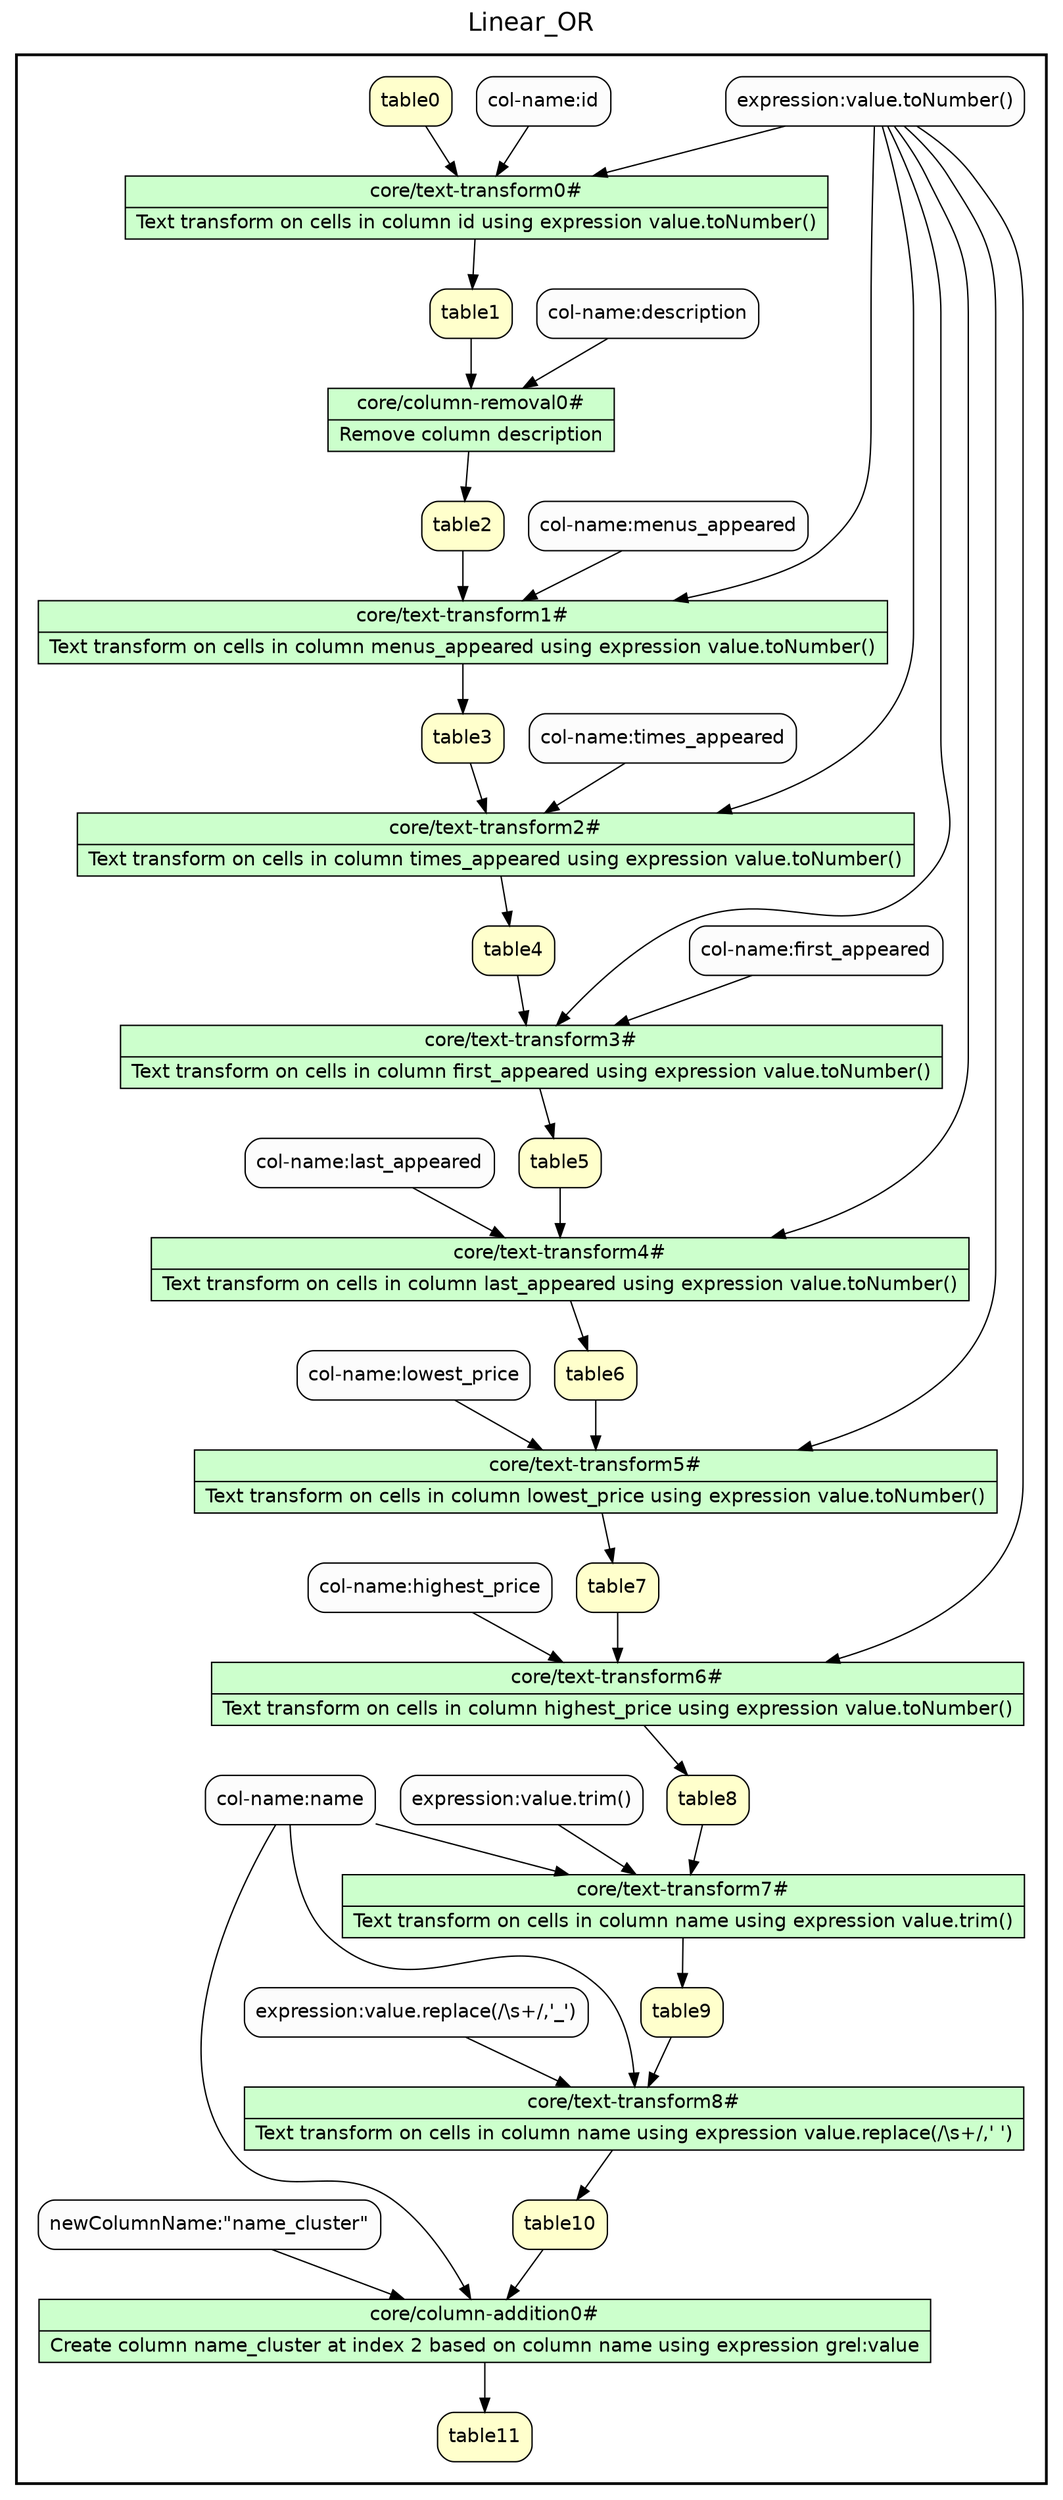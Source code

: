 
/* Start of top-level graph */
digraph Workflow {
rankdir=TB

/* Title for graph */
fontname=Helvetica; fontsize=18; labelloc=t
label=Linear_OR

/* Start of double cluster for drawing box around nodes in workflow */
subgraph cluster_workflow_box_outer { label=""; color=black; penwidth=2
subgraph cluster_workflow_box_inner { label=""; penwidth=0

/* Style for nodes representing atomic programs in workflow */
node[shape=box style=filled fillcolor="#CCFFCC" peripheries=1 fontname=Helvetica]

/* Nodes representing atomic programs in workflow */
"core/text-transform0#" [shape=record rankdir=LR label="{<f0> core/text-transform0# |<f1> Text transform on cells in column id using expression value.toNumber()}"];
"core/column-removal0#" [shape=record rankdir=LR label="{<f0> core/column-removal0# |<f1> Remove column description}"];
"core/text-transform1#" [shape=record rankdir=LR label="{<f0> core/text-transform1# |<f1> Text transform on cells in column menus_appeared using expression value.toNumber()}"];
"core/text-transform2#" [shape=record rankdir=LR label="{<f0> core/text-transform2# |<f1> Text transform on cells in column times_appeared using expression value.toNumber()}"];
"core/text-transform3#" [shape=record rankdir=LR label="{<f0> core/text-transform3# |<f1> Text transform on cells in column first_appeared using expression value.toNumber()}"];
"core/text-transform4#" [shape=record rankdir=LR label="{<f0> core/text-transform4# |<f1> Text transform on cells in column last_appeared using expression value.toNumber()}"];
"core/text-transform5#" [shape=record rankdir=LR label="{<f0> core/text-transform5# |<f1> Text transform on cells in column lowest_price using expression value.toNumber()}"];
"core/text-transform6#" [shape=record rankdir=LR label="{<f0> core/text-transform6# |<f1> Text transform on cells in column highest_price using expression value.toNumber()}"];
"core/text-transform7#" [shape=record rankdir=LR label="{<f0> core/text-transform7# |<f1> Text transform on cells in column name using expression value.trim()}"];
"core/text-transform8#" [shape=record rankdir=LR label="{<f0> core/text-transform8# |<f1> Text transform on cells in column name using expression value.replace(/\\s+/,' ')}"];
"core/column-addition0#" [shape=record rankdir=LR label="{<f0> core/column-addition0# |<f1> Create column name_cluster at index 2 based on column name using expression grel\:value}"];

/* Style for nodes representing non-parameter data channels in workflow */
node[shape=box style="rounded,filled" fillcolor="#FFFFCC" peripheries=1 fontname=Helvetica]

/* Nodes for non-parameter data channels in workflow */
table11
table0
table1
table2
table3
table4
table5
table6
table7
table8
table9
table10

/* Style for nodes representing parameter channels in workflow */
node[shape=box style="rounded,filled" fillcolor="#FCFCFC" peripheries=1 fontname=Helvetica]

/* Nodes representing parameter channels in workflow */
"col-name:id"
"expression:value.toNumber()"
"col-name:description"
"col-name:menus_appeared"
"col-name:times_appeared"
"col-name:first_appeared"
"col-name:last_appeared"
"col-name:lowest_price"
"col-name:highest_price"
"col-name:name"
"expression:value.trim()"
"expression:value.replace(/\\s+/,'_')"

/* Edges representing connections between programs and channels */
"core/text-transform0#" -> table1
"col-name:id" -> "core/text-transform0#"
"expression:value.toNumber()" -> "core/text-transform0#"
table0 -> "core/text-transform0#"
"core/column-removal0#" -> table2
"col-name:description" -> "core/column-removal0#"
table1 -> "core/column-removal0#"
"core/text-transform1#" -> table3
"col-name:menus_appeared" -> "core/text-transform1#"
"expression:value.toNumber()" -> "core/text-transform1#"
table2 -> "core/text-transform1#"
"core/text-transform2#" -> table4
"col-name:times_appeared" -> "core/text-transform2#"
"expression:value.toNumber()" -> "core/text-transform2#"
table3 -> "core/text-transform2#"
"core/text-transform3#" -> table5
"col-name:first_appeared" -> "core/text-transform3#"
"expression:value.toNumber()" -> "core/text-transform3#"
table4 -> "core/text-transform3#"
"core/text-transform4#" -> table6
"col-name:last_appeared" -> "core/text-transform4#"
"expression:value.toNumber()" -> "core/text-transform4#"
table5 -> "core/text-transform4#"
"core/text-transform5#" -> table7
"col-name:lowest_price" -> "core/text-transform5#"
"expression:value.toNumber()" -> "core/text-transform5#"
table6 -> "core/text-transform5#"
"core/text-transform6#" -> table8
"col-name:highest_price" -> "core/text-transform6#"
"expression:value.toNumber()" -> "core/text-transform6#"
table7 -> "core/text-transform6#"
"core/text-transform7#" -> table9
"col-name:name" -> "core/text-transform7#"
"expression:value.trim()" -> "core/text-transform7#"
table8 -> "core/text-transform7#"
"core/text-transform8#" -> table10
"col-name:name" -> "core/text-transform8#"
"expression:value.replace(/\\s+/,'_')" -> "core/text-transform8#"
table9 -> "core/text-transform8#"
"core/column-addition0#" -> table11
"col-name:name" -> "core/column-addition0#"
"newColumnName:\"name_cluster\"" -> "core/column-addition0#"
table10 -> "core/column-addition0#"

/* End of double cluster for drawing box around nodes in workflow */
}}

/* End of top-level graph */
}
